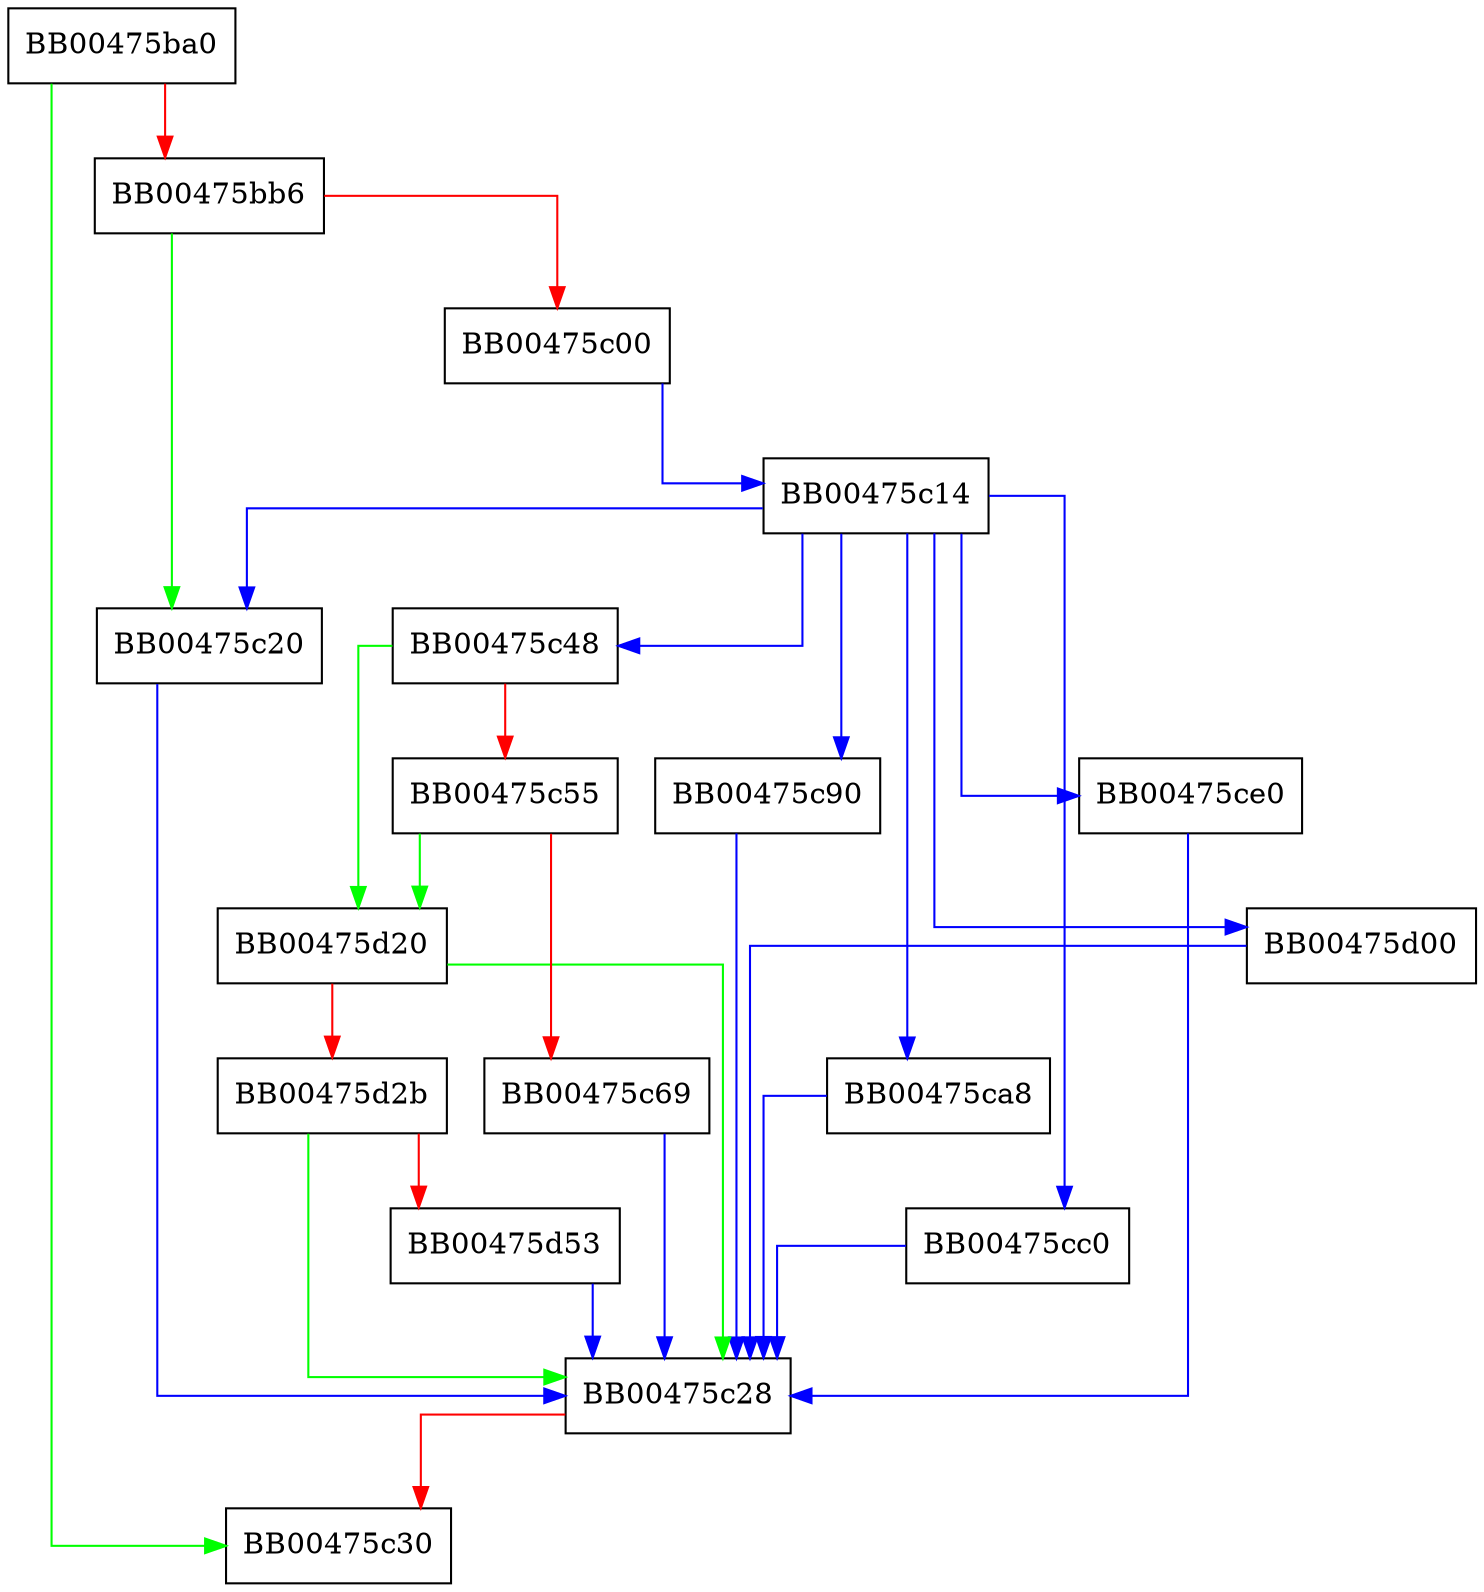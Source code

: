 digraph ssl_read {
  node [shape="box"];
  graph [splines=ortho];
  BB00475ba0 -> BB00475c30 [color="green"];
  BB00475ba0 -> BB00475bb6 [color="red"];
  BB00475bb6 -> BB00475c20 [color="green"];
  BB00475bb6 -> BB00475c00 [color="red"];
  BB00475c00 -> BB00475c14 [color="blue"];
  BB00475c14 -> BB00475c48 [color="blue"];
  BB00475c14 -> BB00475c20 [color="blue"];
  BB00475c14 -> BB00475c90 [color="blue"];
  BB00475c14 -> BB00475ca8 [color="blue"];
  BB00475c14 -> BB00475cc0 [color="blue"];
  BB00475c14 -> BB00475ce0 [color="blue"];
  BB00475c14 -> BB00475d00 [color="blue"];
  BB00475c20 -> BB00475c28 [color="blue"];
  BB00475c28 -> BB00475c30 [color="red"];
  BB00475c48 -> BB00475d20 [color="green"];
  BB00475c48 -> BB00475c55 [color="red"];
  BB00475c55 -> BB00475d20 [color="green"];
  BB00475c55 -> BB00475c69 [color="red"];
  BB00475c69 -> BB00475c28 [color="blue"];
  BB00475c90 -> BB00475c28 [color="blue"];
  BB00475ca8 -> BB00475c28 [color="blue"];
  BB00475cc0 -> BB00475c28 [color="blue"];
  BB00475ce0 -> BB00475c28 [color="blue"];
  BB00475d00 -> BB00475c28 [color="blue"];
  BB00475d20 -> BB00475c28 [color="green"];
  BB00475d20 -> BB00475d2b [color="red"];
  BB00475d2b -> BB00475c28 [color="green"];
  BB00475d2b -> BB00475d53 [color="red"];
  BB00475d53 -> BB00475c28 [color="blue"];
}